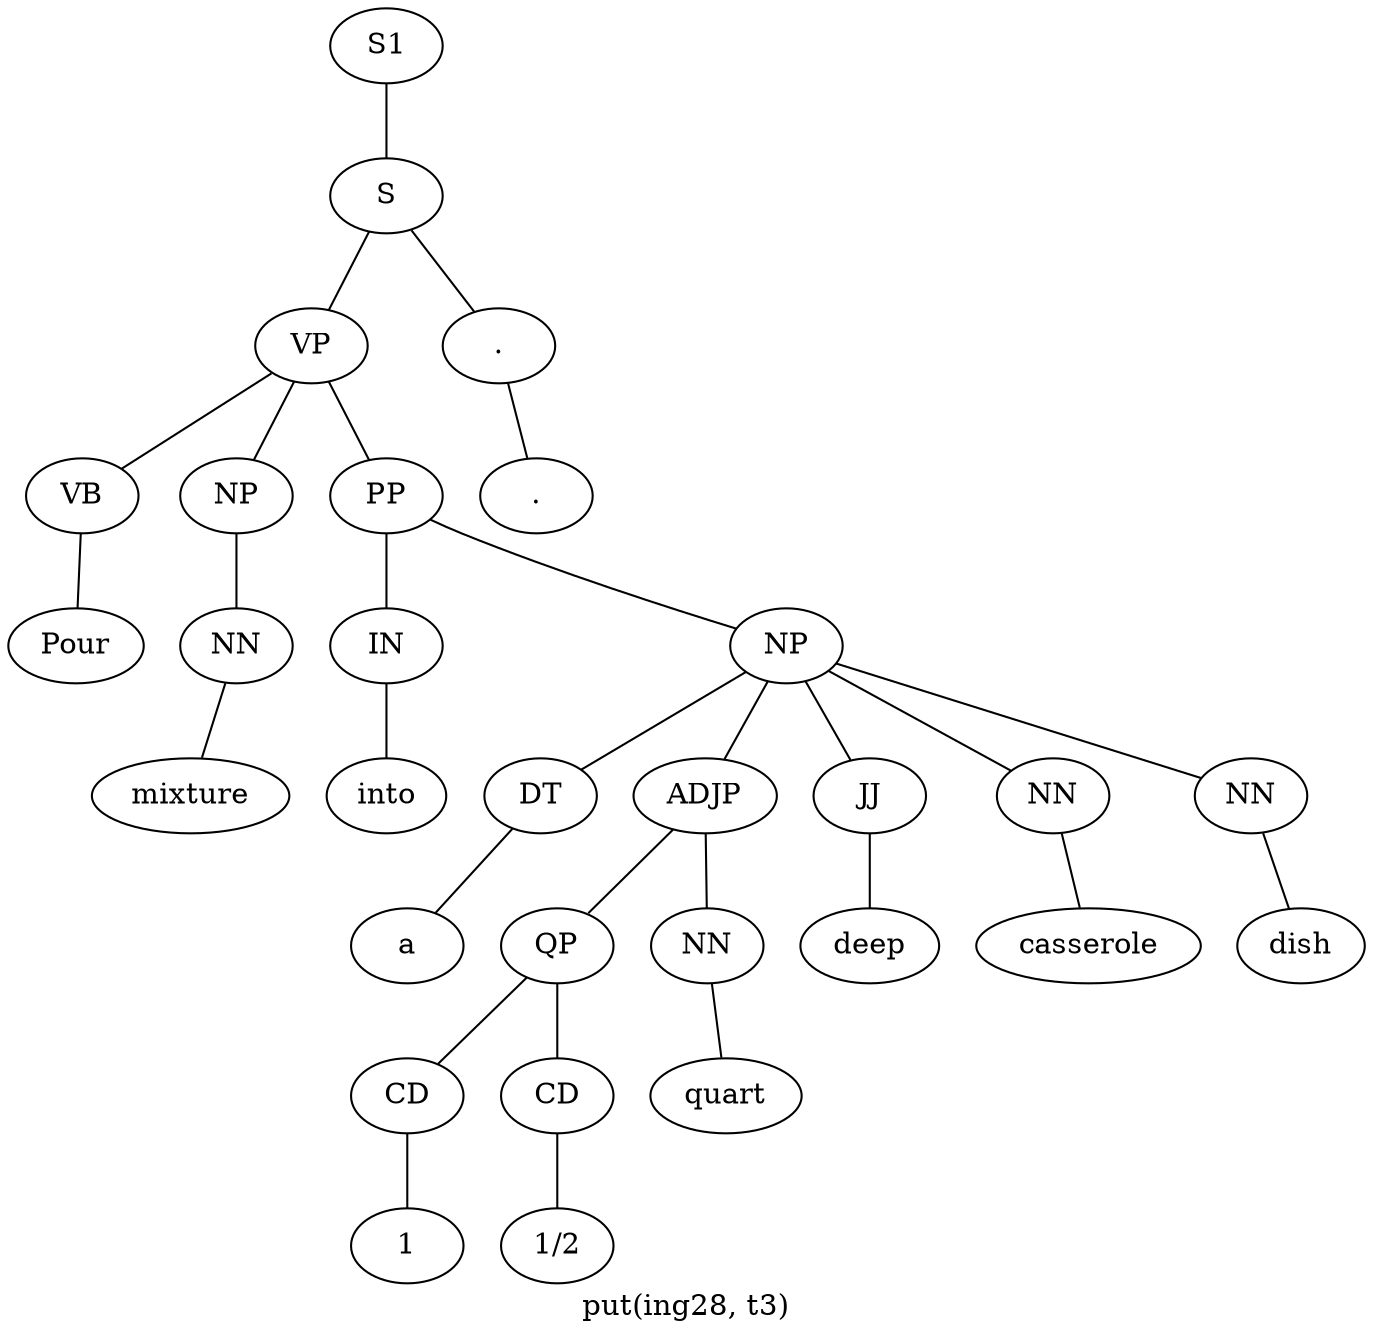 graph SyntaxGraph {
	label = "put(ing28, t3)";
	Node0 [label="S1"];
	Node1 [label="S"];
	Node2 [label="VP"];
	Node3 [label="VB"];
	Node4 [label="Pour"];
	Node5 [label="NP"];
	Node6 [label="NN"];
	Node7 [label="mixture"];
	Node8 [label="PP"];
	Node9 [label="IN"];
	Node10 [label="into"];
	Node11 [label="NP"];
	Node12 [label="DT"];
	Node13 [label="a"];
	Node14 [label="ADJP"];
	Node15 [label="QP"];
	Node16 [label="CD"];
	Node17 [label="1"];
	Node18 [label="CD"];
	Node19 [label="1/2"];
	Node20 [label="NN"];
	Node21 [label="quart"];
	Node22 [label="JJ"];
	Node23 [label="deep"];
	Node24 [label="NN"];
	Node25 [label="casserole"];
	Node26 [label="NN"];
	Node27 [label="dish"];
	Node28 [label="."];
	Node29 [label="."];

	Node0 -- Node1;
	Node1 -- Node2;
	Node1 -- Node28;
	Node2 -- Node3;
	Node2 -- Node5;
	Node2 -- Node8;
	Node3 -- Node4;
	Node5 -- Node6;
	Node6 -- Node7;
	Node8 -- Node9;
	Node8 -- Node11;
	Node9 -- Node10;
	Node11 -- Node12;
	Node11 -- Node14;
	Node11 -- Node22;
	Node11 -- Node24;
	Node11 -- Node26;
	Node12 -- Node13;
	Node14 -- Node15;
	Node14 -- Node20;
	Node15 -- Node16;
	Node15 -- Node18;
	Node16 -- Node17;
	Node18 -- Node19;
	Node20 -- Node21;
	Node22 -- Node23;
	Node24 -- Node25;
	Node26 -- Node27;
	Node28 -- Node29;
}